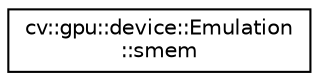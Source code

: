 digraph "Graphical Class Hierarchy"
{
 // LATEX_PDF_SIZE
  edge [fontname="Helvetica",fontsize="10",labelfontname="Helvetica",labelfontsize="10"];
  node [fontname="Helvetica",fontsize="10",shape=record];
  rankdir="LR";
  Node0 [label="cv::gpu::device::Emulation\l::smem",height=0.2,width=0.4,color="black", fillcolor="white", style="filled",URL="$structcv_1_1gpu_1_1device_1_1_emulation_1_1smem.html",tooltip=" "];
}
